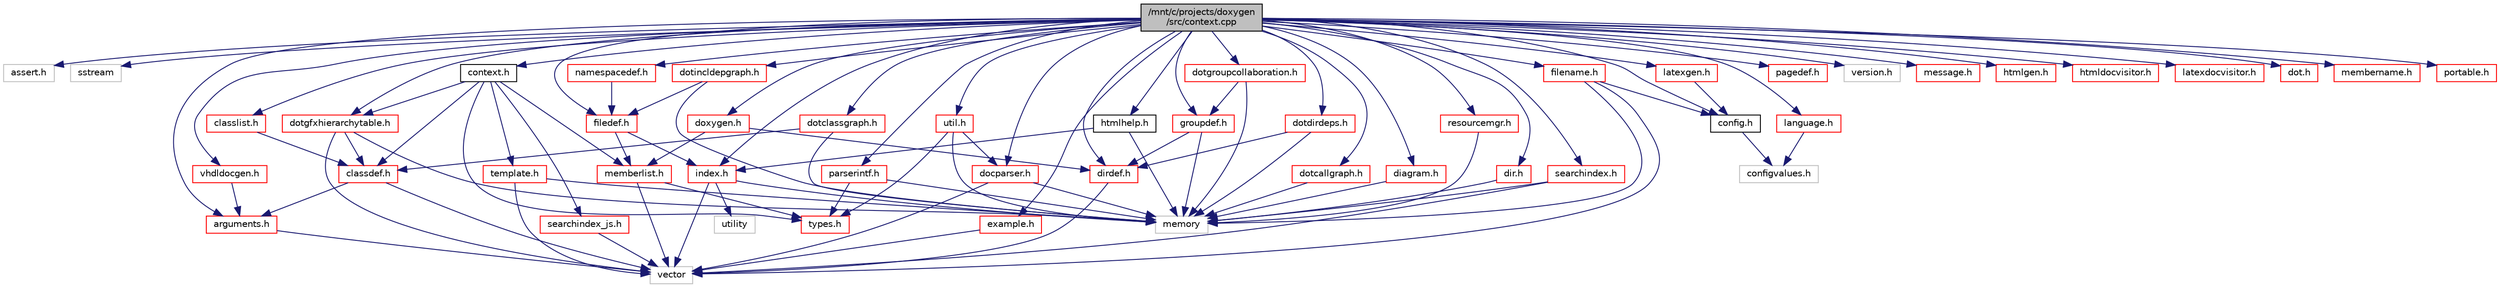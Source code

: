 digraph "/mnt/c/projects/doxygen/src/context.cpp"
{
 // LATEX_PDF_SIZE
  edge [fontname="Helvetica",fontsize="10",labelfontname="Helvetica",labelfontsize="10"];
  node [fontname="Helvetica",fontsize="10",shape=record];
  Node1 [label="/mnt/c/projects/doxygen\l/src/context.cpp",height=0.2,width=0.4,color="black", fillcolor="grey75", style="filled", fontcolor="black",tooltip=" "];
  Node1 -> Node2 [color="midnightblue",fontsize="10",style="solid",fontname="Helvetica"];
  Node2 [label="assert.h",height=0.2,width=0.4,color="grey75", fillcolor="white", style="filled",tooltip=" "];
  Node1 -> Node3 [color="midnightblue",fontsize="10",style="solid",fontname="Helvetica"];
  Node3 [label="sstream",height=0.2,width=0.4,color="grey75", fillcolor="white", style="filled",tooltip=" "];
  Node1 -> Node4 [color="midnightblue",fontsize="10",style="solid",fontname="Helvetica"];
  Node4 [label="context.h",height=0.2,width=0.4,color="black", fillcolor="white", style="filled",URL="$context_8h.html",tooltip=" "];
  Node4 -> Node5 [color="midnightblue",fontsize="10",style="solid",fontname="Helvetica"];
  Node5 [label="types.h",height=0.2,width=0.4,color="red", fillcolor="white", style="filled",URL="$types_8h.html",tooltip="This file contains a number of basic enums and types."];
  Node4 -> Node16 [color="midnightblue",fontsize="10",style="solid",fontname="Helvetica"];
  Node16 [label="template.h",height=0.2,width=0.4,color="red", fillcolor="white", style="filled",URL="$template_8h.html",tooltip=" "];
  Node16 -> Node17 [color="midnightblue",fontsize="10",style="solid",fontname="Helvetica"];
  Node17 [label="vector",height=0.2,width=0.4,color="grey75", fillcolor="white", style="filled",tooltip=" "];
  Node16 -> Node18 [color="midnightblue",fontsize="10",style="solid",fontname="Helvetica"];
  Node18 [label="memory",height=0.2,width=0.4,color="grey75", fillcolor="white", style="filled",tooltip=" "];
  Node4 -> Node27 [color="midnightblue",fontsize="10",style="solid",fontname="Helvetica"];
  Node27 [label="classdef.h",height=0.2,width=0.4,color="red", fillcolor="white", style="filled",URL="$classdef_8h.html",tooltip=" "];
  Node27 -> Node17 [color="midnightblue",fontsize="10",style="solid",fontname="Helvetica"];
  Node27 -> Node31 [color="midnightblue",fontsize="10",style="solid",fontname="Helvetica"];
  Node31 [label="arguments.h",height=0.2,width=0.4,color="red", fillcolor="white", style="filled",URL="$arguments_8h.html",tooltip=" "];
  Node31 -> Node17 [color="midnightblue",fontsize="10",style="solid",fontname="Helvetica"];
  Node4 -> Node33 [color="midnightblue",fontsize="10",style="solid",fontname="Helvetica"];
  Node33 [label="searchindex_js.h",height=0.2,width=0.4,color="red", fillcolor="white", style="filled",URL="$searchindex__js_8h.html",tooltip="Javascript based search engine."];
  Node33 -> Node17 [color="midnightblue",fontsize="10",style="solid",fontname="Helvetica"];
  Node4 -> Node35 [color="midnightblue",fontsize="10",style="solid",fontname="Helvetica"];
  Node35 [label="memberlist.h",height=0.2,width=0.4,color="red", fillcolor="white", style="filled",URL="$memberlist_8h.html",tooltip=" "];
  Node35 -> Node17 [color="midnightblue",fontsize="10",style="solid",fontname="Helvetica"];
  Node35 -> Node5 [color="midnightblue",fontsize="10",style="solid",fontname="Helvetica"];
  Node4 -> Node38 [color="midnightblue",fontsize="10",style="solid",fontname="Helvetica"];
  Node38 [label="dotgfxhierarchytable.h",height=0.2,width=0.4,color="red", fillcolor="white", style="filled",URL="$dotgfxhierarchytable_8h.html",tooltip=" "];
  Node38 -> Node18 [color="midnightblue",fontsize="10",style="solid",fontname="Helvetica"];
  Node38 -> Node17 [color="midnightblue",fontsize="10",style="solid",fontname="Helvetica"];
  Node38 -> Node27 [color="midnightblue",fontsize="10",style="solid",fontname="Helvetica"];
  Node1 -> Node45 [color="midnightblue",fontsize="10",style="solid",fontname="Helvetica"];
  Node45 [label="config.h",height=0.2,width=0.4,color="black", fillcolor="white", style="filled",URL="$config_8h.html",tooltip=" "];
  Node45 -> Node46 [color="midnightblue",fontsize="10",style="solid",fontname="Helvetica"];
  Node46 [label="configvalues.h",height=0.2,width=0.4,color="grey75", fillcolor="white", style="filled",tooltip=" "];
  Node1 -> Node47 [color="midnightblue",fontsize="10",style="solid",fontname="Helvetica"];
  Node47 [label="index.h",height=0.2,width=0.4,color="red", fillcolor="white", style="filled",URL="$index_8h.html",tooltip=" "];
  Node47 -> Node48 [color="midnightblue",fontsize="10",style="solid",fontname="Helvetica"];
  Node48 [label="utility",height=0.2,width=0.4,color="grey75", fillcolor="white", style="filled",tooltip=" "];
  Node47 -> Node17 [color="midnightblue",fontsize="10",style="solid",fontname="Helvetica"];
  Node47 -> Node18 [color="midnightblue",fontsize="10",style="solid",fontname="Helvetica"];
  Node1 -> Node50 [color="midnightblue",fontsize="10",style="solid",fontname="Helvetica"];
  Node50 [label="classlist.h",height=0.2,width=0.4,color="red", fillcolor="white", style="filled",URL="$classlist_8h.html",tooltip=" "];
  Node50 -> Node27 [color="midnightblue",fontsize="10",style="solid",fontname="Helvetica"];
  Node1 -> Node51 [color="midnightblue",fontsize="10",style="solid",fontname="Helvetica"];
  Node51 [label="doxygen.h",height=0.2,width=0.4,color="red", fillcolor="white", style="filled",URL="$doxygen_8h.html",tooltip=" "];
  Node51 -> Node52 [color="midnightblue",fontsize="10",style="solid",fontname="Helvetica"];
  Node52 [label="dirdef.h",height=0.2,width=0.4,color="red", fillcolor="white", style="filled",URL="$dirdef_8h.html",tooltip=" "];
  Node52 -> Node17 [color="midnightblue",fontsize="10",style="solid",fontname="Helvetica"];
  Node51 -> Node35 [color="midnightblue",fontsize="10",style="solid",fontname="Helvetica"];
  Node1 -> Node58 [color="midnightblue",fontsize="10",style="solid",fontname="Helvetica"];
  Node58 [label="namespacedef.h",height=0.2,width=0.4,color="red", fillcolor="white", style="filled",URL="$namespacedef_8h.html",tooltip=" "];
  Node58 -> Node59 [color="midnightblue",fontsize="10",style="solid",fontname="Helvetica"];
  Node59 [label="filedef.h",height=0.2,width=0.4,color="red", fillcolor="white", style="filled",URL="$filedef_8h.html",tooltip=" "];
  Node59 -> Node47 [color="midnightblue",fontsize="10",style="solid",fontname="Helvetica"];
  Node59 -> Node35 [color="midnightblue",fontsize="10",style="solid",fontname="Helvetica"];
  Node1 -> Node59 [color="midnightblue",fontsize="10",style="solid",fontname="Helvetica"];
  Node1 -> Node60 [color="midnightblue",fontsize="10",style="solid",fontname="Helvetica"];
  Node60 [label="pagedef.h",height=0.2,width=0.4,color="red", fillcolor="white", style="filled",URL="$pagedef_8h.html",tooltip=" "];
  Node1 -> Node61 [color="midnightblue",fontsize="10",style="solid",fontname="Helvetica"];
  Node61 [label="groupdef.h",height=0.2,width=0.4,color="red", fillcolor="white", style="filled",URL="$groupdef_8h.html",tooltip=" "];
  Node61 -> Node18 [color="midnightblue",fontsize="10",style="solid",fontname="Helvetica"];
  Node61 -> Node52 [color="midnightblue",fontsize="10",style="solid",fontname="Helvetica"];
  Node1 -> Node63 [color="midnightblue",fontsize="10",style="solid",fontname="Helvetica"];
  Node63 [label="util.h",height=0.2,width=0.4,color="red", fillcolor="white", style="filled",URL="$util_8h.html",tooltip="A bunch of utility functions."];
  Node63 -> Node18 [color="midnightblue",fontsize="10",style="solid",fontname="Helvetica"];
  Node63 -> Node5 [color="midnightblue",fontsize="10",style="solid",fontname="Helvetica"];
  Node63 -> Node65 [color="midnightblue",fontsize="10",style="solid",fontname="Helvetica"];
  Node65 [label="docparser.h",height=0.2,width=0.4,color="red", fillcolor="white", style="filled",URL="$docparser_8h.html",tooltip=" "];
  Node65 -> Node17 [color="midnightblue",fontsize="10",style="solid",fontname="Helvetica"];
  Node65 -> Node18 [color="midnightblue",fontsize="10",style="solid",fontname="Helvetica"];
  Node1 -> Node76 [color="midnightblue",fontsize="10",style="solid",fontname="Helvetica"];
  Node76 [label="version.h",height=0.2,width=0.4,color="grey75", fillcolor="white", style="filled",tooltip=" "];
  Node1 -> Node77 [color="midnightblue",fontsize="10",style="solid",fontname="Helvetica"];
  Node77 [label="language.h",height=0.2,width=0.4,color="red", fillcolor="white", style="filled",URL="$language_8h.html",tooltip=" "];
  Node77 -> Node46 [color="midnightblue",fontsize="10",style="solid",fontname="Helvetica"];
  Node1 -> Node79 [color="midnightblue",fontsize="10",style="solid",fontname="Helvetica"];
  Node79 [label="message.h",height=0.2,width=0.4,color="red", fillcolor="white", style="filled",URL="$message_8h.html",tooltip=" "];
  Node1 -> Node81 [color="midnightblue",fontsize="10",style="solid",fontname="Helvetica"];
  Node81 [label="vhdldocgen.h",height=0.2,width=0.4,color="red", fillcolor="white", style="filled",URL="$vhdldocgen_8h.html",tooltip=" "];
  Node81 -> Node31 [color="midnightblue",fontsize="10",style="solid",fontname="Helvetica"];
  Node1 -> Node83 [color="midnightblue",fontsize="10",style="solid",fontname="Helvetica"];
  Node83 [label="filename.h",height=0.2,width=0.4,color="red", fillcolor="white", style="filled",URL="$filename_8h.html",tooltip=" "];
  Node83 -> Node18 [color="midnightblue",fontsize="10",style="solid",fontname="Helvetica"];
  Node83 -> Node17 [color="midnightblue",fontsize="10",style="solid",fontname="Helvetica"];
  Node83 -> Node45 [color="midnightblue",fontsize="10",style="solid",fontname="Helvetica"];
  Node1 -> Node52 [color="midnightblue",fontsize="10",style="solid",fontname="Helvetica"];
  Node1 -> Node65 [color="midnightblue",fontsize="10",style="solid",fontname="Helvetica"];
  Node1 -> Node84 [color="midnightblue",fontsize="10",style="solid",fontname="Helvetica"];
  Node84 [label="htmlgen.h",height=0.2,width=0.4,color="red", fillcolor="white", style="filled",URL="$htmlgen_8h.html",tooltip=" "];
  Node1 -> Node85 [color="midnightblue",fontsize="10",style="solid",fontname="Helvetica"];
  Node85 [label="htmldocvisitor.h",height=0.2,width=0.4,color="red", fillcolor="white", style="filled",URL="$htmldocvisitor_8h.html",tooltip=" "];
  Node1 -> Node86 [color="midnightblue",fontsize="10",style="solid",fontname="Helvetica"];
  Node86 [label="htmlhelp.h",height=0.2,width=0.4,color="black", fillcolor="white", style="filled",URL="$htmlhelp_8h.html",tooltip=" "];
  Node86 -> Node18 [color="midnightblue",fontsize="10",style="solid",fontname="Helvetica"];
  Node86 -> Node47 [color="midnightblue",fontsize="10",style="solid",fontname="Helvetica"];
  Node1 -> Node87 [color="midnightblue",fontsize="10",style="solid",fontname="Helvetica"];
  Node87 [label="latexgen.h",height=0.2,width=0.4,color="red", fillcolor="white", style="filled",URL="$latexgen_8h.html",tooltip=" "];
  Node87 -> Node45 [color="midnightblue",fontsize="10",style="solid",fontname="Helvetica"];
  Node1 -> Node88 [color="midnightblue",fontsize="10",style="solid",fontname="Helvetica"];
  Node88 [label="latexdocvisitor.h",height=0.2,width=0.4,color="red", fillcolor="white", style="filled",URL="$latexdocvisitor_8h.html",tooltip=" "];
  Node1 -> Node89 [color="midnightblue",fontsize="10",style="solid",fontname="Helvetica"];
  Node89 [label="dot.h",height=0.2,width=0.4,color="red", fillcolor="white", style="filled",URL="$dot_8h.html",tooltip=" "];
  Node1 -> Node95 [color="midnightblue",fontsize="10",style="solid",fontname="Helvetica"];
  Node95 [label="dotcallgraph.h",height=0.2,width=0.4,color="red", fillcolor="white", style="filled",URL="$dotcallgraph_8h.html",tooltip=" "];
  Node95 -> Node18 [color="midnightblue",fontsize="10",style="solid",fontname="Helvetica"];
  Node1 -> Node96 [color="midnightblue",fontsize="10",style="solid",fontname="Helvetica"];
  Node96 [label="dotclassgraph.h",height=0.2,width=0.4,color="red", fillcolor="white", style="filled",URL="$dotclassgraph_8h.html",tooltip=" "];
  Node96 -> Node18 [color="midnightblue",fontsize="10",style="solid",fontname="Helvetica"];
  Node96 -> Node27 [color="midnightblue",fontsize="10",style="solid",fontname="Helvetica"];
  Node1 -> Node97 [color="midnightblue",fontsize="10",style="solid",fontname="Helvetica"];
  Node97 [label="dotdirdeps.h",height=0.2,width=0.4,color="red", fillcolor="white", style="filled",URL="$dotdirdeps_8h.html",tooltip=" "];
  Node97 -> Node18 [color="midnightblue",fontsize="10",style="solid",fontname="Helvetica"];
  Node97 -> Node52 [color="midnightblue",fontsize="10",style="solid",fontname="Helvetica"];
  Node1 -> Node38 [color="midnightblue",fontsize="10",style="solid",fontname="Helvetica"];
  Node1 -> Node98 [color="midnightblue",fontsize="10",style="solid",fontname="Helvetica"];
  Node98 [label="dotgroupcollaboration.h",height=0.2,width=0.4,color="red", fillcolor="white", style="filled",URL="$dotgroupcollaboration_8h.html",tooltip=" "];
  Node98 -> Node18 [color="midnightblue",fontsize="10",style="solid",fontname="Helvetica"];
  Node98 -> Node61 [color="midnightblue",fontsize="10",style="solid",fontname="Helvetica"];
  Node1 -> Node99 [color="midnightblue",fontsize="10",style="solid",fontname="Helvetica"];
  Node99 [label="dotincldepgraph.h",height=0.2,width=0.4,color="red", fillcolor="white", style="filled",URL="$dotincldepgraph_8h.html",tooltip=" "];
  Node99 -> Node18 [color="midnightblue",fontsize="10",style="solid",fontname="Helvetica"];
  Node99 -> Node59 [color="midnightblue",fontsize="10",style="solid",fontname="Helvetica"];
  Node1 -> Node100 [color="midnightblue",fontsize="10",style="solid",fontname="Helvetica"];
  Node100 [label="diagram.h",height=0.2,width=0.4,color="red", fillcolor="white", style="filled",URL="$diagram_8h.html",tooltip=" "];
  Node100 -> Node18 [color="midnightblue",fontsize="10",style="solid",fontname="Helvetica"];
  Node1 -> Node101 [color="midnightblue",fontsize="10",style="solid",fontname="Helvetica"];
  Node101 [label="example.h",height=0.2,width=0.4,color="red", fillcolor="white", style="filled",URL="$example_8h.html",tooltip=" "];
  Node101 -> Node17 [color="midnightblue",fontsize="10",style="solid",fontname="Helvetica"];
  Node1 -> Node102 [color="midnightblue",fontsize="10",style="solid",fontname="Helvetica"];
  Node102 [label="membername.h",height=0.2,width=0.4,color="red", fillcolor="white", style="filled",URL="$membername_8h.html",tooltip=" "];
  Node1 -> Node103 [color="midnightblue",fontsize="10",style="solid",fontname="Helvetica"];
  Node103 [label="parserintf.h",height=0.2,width=0.4,color="red", fillcolor="white", style="filled",URL="$parserintf_8h.html",tooltip=" "];
  Node103 -> Node18 [color="midnightblue",fontsize="10",style="solid",fontname="Helvetica"];
  Node103 -> Node5 [color="midnightblue",fontsize="10",style="solid",fontname="Helvetica"];
  Node1 -> Node104 [color="midnightblue",fontsize="10",style="solid",fontname="Helvetica"];
  Node104 [label="portable.h",height=0.2,width=0.4,color="red", fillcolor="white", style="filled",URL="$portable_8h.html",tooltip="Portable versions of functions that are platform dependent."];
  Node1 -> Node31 [color="midnightblue",fontsize="10",style="solid",fontname="Helvetica"];
  Node1 -> Node106 [color="midnightblue",fontsize="10",style="solid",fontname="Helvetica"];
  Node106 [label="searchindex.h",height=0.2,width=0.4,color="red", fillcolor="white", style="filled",URL="$searchindex_8h.html",tooltip="Web server based search engine."];
  Node106 -> Node18 [color="midnightblue",fontsize="10",style="solid",fontname="Helvetica"];
  Node106 -> Node17 [color="midnightblue",fontsize="10",style="solid",fontname="Helvetica"];
  Node1 -> Node107 [color="midnightblue",fontsize="10",style="solid",fontname="Helvetica"];
  Node107 [label="resourcemgr.h",height=0.2,width=0.4,color="red", fillcolor="white", style="filled",URL="$resourcemgr_8h.html",tooltip=" "];
  Node107 -> Node18 [color="midnightblue",fontsize="10",style="solid",fontname="Helvetica"];
  Node1 -> Node41 [color="midnightblue",fontsize="10",style="solid",fontname="Helvetica"];
  Node41 [label="dir.h",height=0.2,width=0.4,color="red", fillcolor="white", style="filled",URL="$dir_8h.html",tooltip=" "];
  Node41 -> Node18 [color="midnightblue",fontsize="10",style="solid",fontname="Helvetica"];
}
